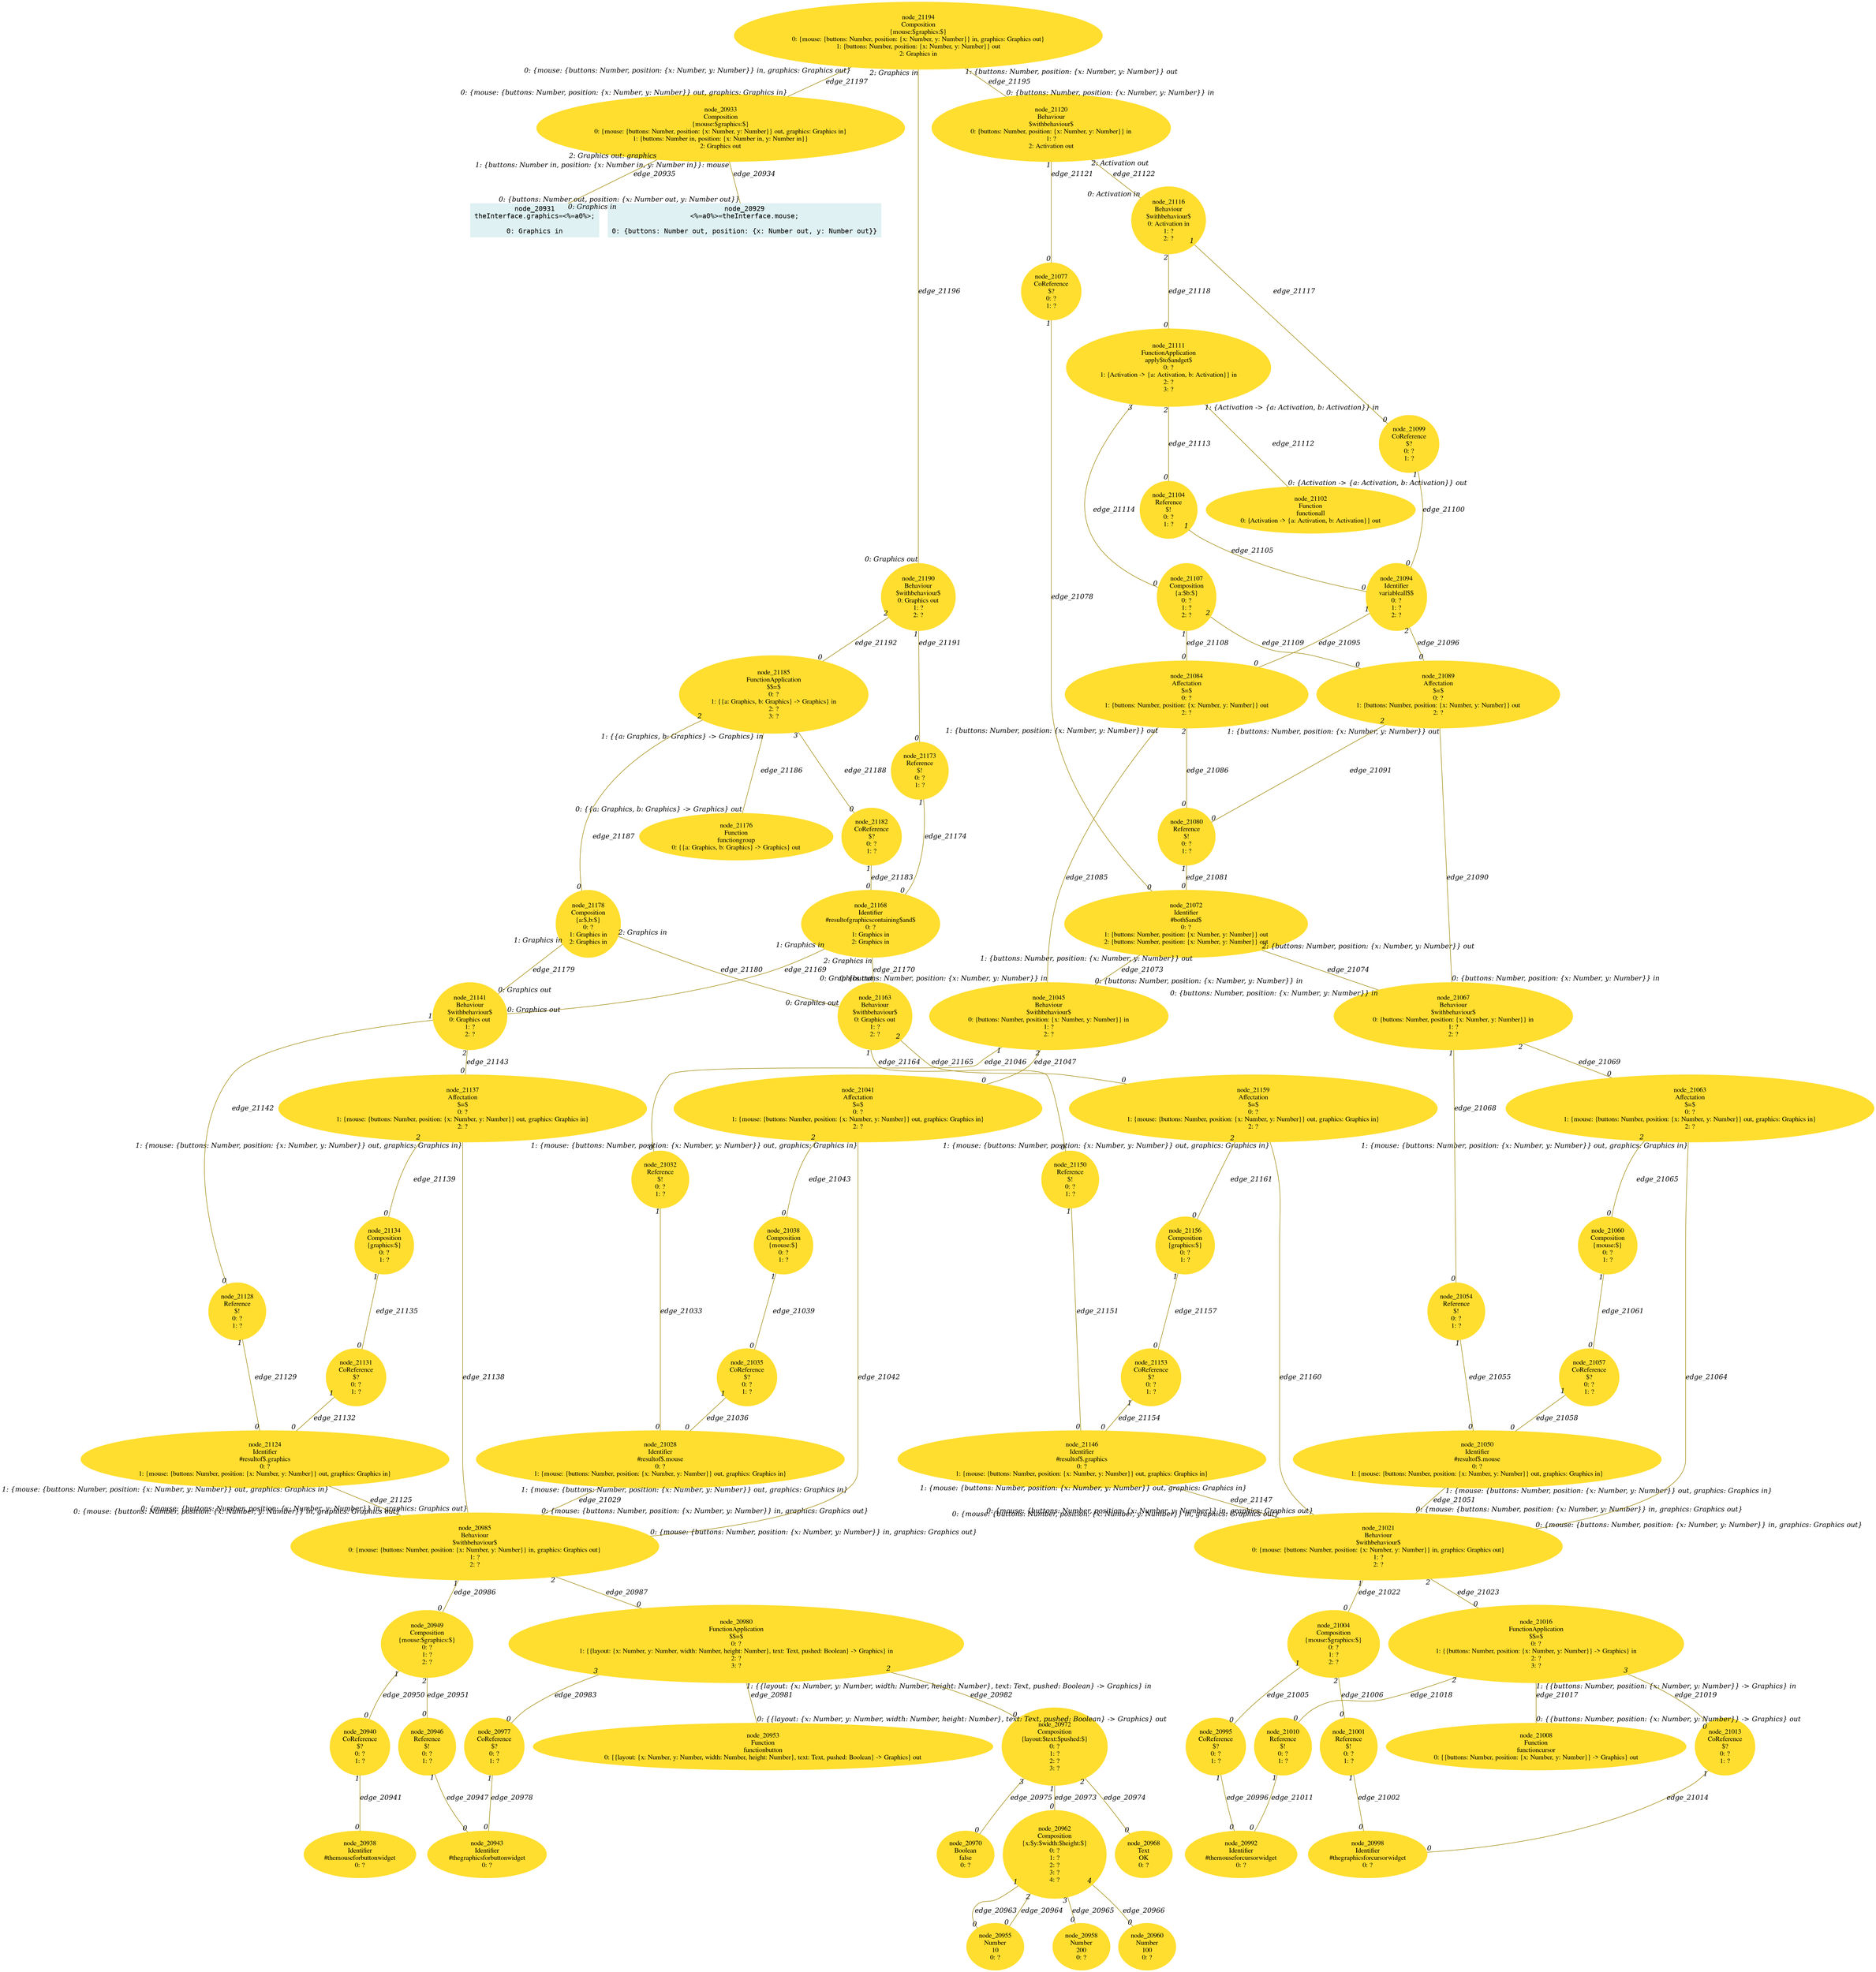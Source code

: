 digraph g{node_20929 [shape="box", style="filled", color="#dff1f2", fontname="Courier", label="node_20929
<%=a0%>=theInterface.mouse;

0: {buttons: Number out, position: {x: Number out, y: Number out}}" ]
node_20931 [shape="box", style="filled", color="#dff1f2", fontname="Courier", label="node_20931
theInterface.graphics=<%=a0%>;

0: Graphics in" ]
node_20933 [shape="ellipse", style="filled", color="#ffde2f", fontname="Times", label="node_20933
Composition
{mouse:$graphics:$}
0: {mouse: {buttons: Number, position: {x: Number, y: Number}} out, graphics: Graphics in}
1: {buttons: Number in, position: {x: Number in, y: Number in}}
2: Graphics out" ]
node_20938 [shape="ellipse", style="filled", color="#ffde2f", fontname="Times", label="node_20938
Identifier
#themouseforbuttonwidget
0: ?" ]
node_20940 [shape="ellipse", style="filled", color="#ffde2f", fontname="Times", label="node_20940
CoReference
$?
0: ?
1: ?" ]
node_20943 [shape="ellipse", style="filled", color="#ffde2f", fontname="Times", label="node_20943
Identifier
#thegraphicsforbuttonwidget
0: ?" ]
node_20946 [shape="ellipse", style="filled", color="#ffde2f", fontname="Times", label="node_20946
Reference
$!
0: ?
1: ?" ]
node_20949 [shape="ellipse", style="filled", color="#ffde2f", fontname="Times", label="node_20949
Composition
{mouse:$graphics:$}
0: ?
1: ?
2: ?" ]
node_20953 [shape="ellipse", style="filled", color="#ffde2f", fontname="Times", label="node_20953
Function
functionbutton
0: {{layout: {x: Number, y: Number, width: Number, height: Number}, text: Text, pushed: Boolean} -> Graphics} out" ]
node_20955 [shape="ellipse", style="filled", color="#ffde2f", fontname="Times", label="node_20955
Number
10
0: ?" ]
node_20958 [shape="ellipse", style="filled", color="#ffde2f", fontname="Times", label="node_20958
Number
200
0: ?" ]
node_20960 [shape="ellipse", style="filled", color="#ffde2f", fontname="Times", label="node_20960
Number
100
0: ?" ]
node_20962 [shape="ellipse", style="filled", color="#ffde2f", fontname="Times", label="node_20962
Composition
{x:$y:$width:$height:$}
0: ?
1: ?
2: ?
3: ?
4: ?" ]
node_20968 [shape="ellipse", style="filled", color="#ffde2f", fontname="Times", label="node_20968
Text
OK
0: ?" ]
node_20970 [shape="ellipse", style="filled", color="#ffde2f", fontname="Times", label="node_20970
Boolean
false
0: ?" ]
node_20972 [shape="ellipse", style="filled", color="#ffde2f", fontname="Times", label="node_20972
Composition
{layout:$text:$pushed:$}
0: ?
1: ?
2: ?
3: ?" ]
node_20977 [shape="ellipse", style="filled", color="#ffde2f", fontname="Times", label="node_20977
CoReference
$?
0: ?
1: ?" ]
node_20980 [shape="ellipse", style="filled", color="#ffde2f", fontname="Times", label="node_20980
FunctionApplication
$$=$
0: ?
1: {{layout: {x: Number, y: Number, width: Number, height: Number}, text: Text, pushed: Boolean} -> Graphics} in
2: ?
3: ?" ]
node_20985 [shape="ellipse", style="filled", color="#ffde2f", fontname="Times", label="node_20985
Behaviour
$withbehaviour$
0: {mouse: {buttons: Number, position: {x: Number, y: Number}} in, graphics: Graphics out}
1: ?
2: ?" ]
node_20992 [shape="ellipse", style="filled", color="#ffde2f", fontname="Times", label="node_20992
Identifier
#themouseforcursorwidget
0: ?" ]
node_20995 [shape="ellipse", style="filled", color="#ffde2f", fontname="Times", label="node_20995
CoReference
$?
0: ?
1: ?" ]
node_20998 [shape="ellipse", style="filled", color="#ffde2f", fontname="Times", label="node_20998
Identifier
#thegraphicsforcursorwidget
0: ?" ]
node_21001 [shape="ellipse", style="filled", color="#ffde2f", fontname="Times", label="node_21001
Reference
$!
0: ?
1: ?" ]
node_21004 [shape="ellipse", style="filled", color="#ffde2f", fontname="Times", label="node_21004
Composition
{mouse:$graphics:$}
0: ?
1: ?
2: ?" ]
node_21008 [shape="ellipse", style="filled", color="#ffde2f", fontname="Times", label="node_21008
Function
functioncursor
0: {{buttons: Number, position: {x: Number, y: Number}} -> Graphics} out" ]
node_21010 [shape="ellipse", style="filled", color="#ffde2f", fontname="Times", label="node_21010
Reference
$!
0: ?
1: ?" ]
node_21013 [shape="ellipse", style="filled", color="#ffde2f", fontname="Times", label="node_21013
CoReference
$?
0: ?
1: ?" ]
node_21016 [shape="ellipse", style="filled", color="#ffde2f", fontname="Times", label="node_21016
FunctionApplication
$$=$
0: ?
1: {{buttons: Number, position: {x: Number, y: Number}} -> Graphics} in
2: ?
3: ?" ]
node_21021 [shape="ellipse", style="filled", color="#ffde2f", fontname="Times", label="node_21021
Behaviour
$withbehaviour$
0: {mouse: {buttons: Number, position: {x: Number, y: Number}} in, graphics: Graphics out}
1: ?
2: ?" ]
node_21028 [shape="ellipse", style="filled", color="#ffde2f", fontname="Times", label="node_21028
Identifier
#resultof$.mouse
0: ?
1: {mouse: {buttons: Number, position: {x: Number, y: Number}} out, graphics: Graphics in}" ]
node_21032 [shape="ellipse", style="filled", color="#ffde2f", fontname="Times", label="node_21032
Reference
$!
0: ?
1: ?" ]
node_21035 [shape="ellipse", style="filled", color="#ffde2f", fontname="Times", label="node_21035
CoReference
$?
0: ?
1: ?" ]
node_21038 [shape="ellipse", style="filled", color="#ffde2f", fontname="Times", label="node_21038
Composition
{mouse:$}
0: ?
1: ?" ]
node_21041 [shape="ellipse", style="filled", color="#ffde2f", fontname="Times", label="node_21041
Affectation
$=$
0: ?
1: {mouse: {buttons: Number, position: {x: Number, y: Number}} out, graphics: Graphics in}
2: ?" ]
node_21045 [shape="ellipse", style="filled", color="#ffde2f", fontname="Times", label="node_21045
Behaviour
$withbehaviour$
0: {buttons: Number, position: {x: Number, y: Number}} in
1: ?
2: ?" ]
node_21050 [shape="ellipse", style="filled", color="#ffde2f", fontname="Times", label="node_21050
Identifier
#resultof$.mouse
0: ?
1: {mouse: {buttons: Number, position: {x: Number, y: Number}} out, graphics: Graphics in}" ]
node_21054 [shape="ellipse", style="filled", color="#ffde2f", fontname="Times", label="node_21054
Reference
$!
0: ?
1: ?" ]
node_21057 [shape="ellipse", style="filled", color="#ffde2f", fontname="Times", label="node_21057
CoReference
$?
0: ?
1: ?" ]
node_21060 [shape="ellipse", style="filled", color="#ffde2f", fontname="Times", label="node_21060
Composition
{mouse:$}
0: ?
1: ?" ]
node_21063 [shape="ellipse", style="filled", color="#ffde2f", fontname="Times", label="node_21063
Affectation
$=$
0: ?
1: {mouse: {buttons: Number, position: {x: Number, y: Number}} out, graphics: Graphics in}
2: ?" ]
node_21067 [shape="ellipse", style="filled", color="#ffde2f", fontname="Times", label="node_21067
Behaviour
$withbehaviour$
0: {buttons: Number, position: {x: Number, y: Number}} in
1: ?
2: ?" ]
node_21072 [shape="ellipse", style="filled", color="#ffde2f", fontname="Times", label="node_21072
Identifier
#both$and$
0: ?
1: {buttons: Number, position: {x: Number, y: Number}} out
2: {buttons: Number, position: {x: Number, y: Number}} out" ]
node_21077 [shape="ellipse", style="filled", color="#ffde2f", fontname="Times", label="node_21077
CoReference
$?
0: ?
1: ?" ]
node_21080 [shape="ellipse", style="filled", color="#ffde2f", fontname="Times", label="node_21080
Reference
$!
0: ?
1: ?" ]
node_21084 [shape="ellipse", style="filled", color="#ffde2f", fontname="Times", label="node_21084
Affectation
$=$
0: ?
1: {buttons: Number, position: {x: Number, y: Number}} out
2: ?" ]
node_21089 [shape="ellipse", style="filled", color="#ffde2f", fontname="Times", label="node_21089
Affectation
$=$
0: ?
1: {buttons: Number, position: {x: Number, y: Number}} out
2: ?" ]
node_21094 [shape="ellipse", style="filled", color="#ffde2f", fontname="Times", label="node_21094
Identifier
variableall$$
0: ?
1: ?
2: ?" ]
node_21099 [shape="ellipse", style="filled", color="#ffde2f", fontname="Times", label="node_21099
CoReference
$?
0: ?
1: ?" ]
node_21102 [shape="ellipse", style="filled", color="#ffde2f", fontname="Times", label="node_21102
Function
functionall
0: {Activation -> {a: Activation, b: Activation}} out" ]
node_21104 [shape="ellipse", style="filled", color="#ffde2f", fontname="Times", label="node_21104
Reference
$!
0: ?
1: ?" ]
node_21107 [shape="ellipse", style="filled", color="#ffde2f", fontname="Times", label="node_21107
Composition
{a:$b:$}
0: ?
1: ?
2: ?" ]
node_21111 [shape="ellipse", style="filled", color="#ffde2f", fontname="Times", label="node_21111
FunctionApplication
apply$to$andget$
0: ?
1: {Activation -> {a: Activation, b: Activation}} in
2: ?
3: ?" ]
node_21116 [shape="ellipse", style="filled", color="#ffde2f", fontname="Times", label="node_21116
Behaviour
$withbehaviour$
0: Activation in
1: ?
2: ?" ]
node_21120 [shape="ellipse", style="filled", color="#ffde2f", fontname="Times", label="node_21120
Behaviour
$withbehaviour$
0: {buttons: Number, position: {x: Number, y: Number}} in
1: ?
2: Activation out" ]
node_21124 [shape="ellipse", style="filled", color="#ffde2f", fontname="Times", label="node_21124
Identifier
#resultof$.graphics
0: ?
1: {mouse: {buttons: Number, position: {x: Number, y: Number}} out, graphics: Graphics in}" ]
node_21128 [shape="ellipse", style="filled", color="#ffde2f", fontname="Times", label="node_21128
Reference
$!
0: ?
1: ?" ]
node_21131 [shape="ellipse", style="filled", color="#ffde2f", fontname="Times", label="node_21131
CoReference
$?
0: ?
1: ?" ]
node_21134 [shape="ellipse", style="filled", color="#ffde2f", fontname="Times", label="node_21134
Composition
{graphics:$}
0: ?
1: ?" ]
node_21137 [shape="ellipse", style="filled", color="#ffde2f", fontname="Times", label="node_21137
Affectation
$=$
0: ?
1: {mouse: {buttons: Number, position: {x: Number, y: Number}} out, graphics: Graphics in}
2: ?" ]
node_21141 [shape="ellipse", style="filled", color="#ffde2f", fontname="Times", label="node_21141
Behaviour
$withbehaviour$
0: Graphics out
1: ?
2: ?" ]
node_21146 [shape="ellipse", style="filled", color="#ffde2f", fontname="Times", label="node_21146
Identifier
#resultof$.graphics
0: ?
1: {mouse: {buttons: Number, position: {x: Number, y: Number}} out, graphics: Graphics in}" ]
node_21150 [shape="ellipse", style="filled", color="#ffde2f", fontname="Times", label="node_21150
Reference
$!
0: ?
1: ?" ]
node_21153 [shape="ellipse", style="filled", color="#ffde2f", fontname="Times", label="node_21153
CoReference
$?
0: ?
1: ?" ]
node_21156 [shape="ellipse", style="filled", color="#ffde2f", fontname="Times", label="node_21156
Composition
{graphics:$}
0: ?
1: ?" ]
node_21159 [shape="ellipse", style="filled", color="#ffde2f", fontname="Times", label="node_21159
Affectation
$=$
0: ?
1: {mouse: {buttons: Number, position: {x: Number, y: Number}} out, graphics: Graphics in}
2: ?" ]
node_21163 [shape="ellipse", style="filled", color="#ffde2f", fontname="Times", label="node_21163
Behaviour
$withbehaviour$
0: Graphics out
1: ?
2: ?" ]
node_21168 [shape="ellipse", style="filled", color="#ffde2f", fontname="Times", label="node_21168
Identifier
#resultofgraphicscontaining$and$
0: ?
1: Graphics in
2: Graphics in" ]
node_21173 [shape="ellipse", style="filled", color="#ffde2f", fontname="Times", label="node_21173
Reference
$!
0: ?
1: ?" ]
node_21176 [shape="ellipse", style="filled", color="#ffde2f", fontname="Times", label="node_21176
Function
functiongroup
0: {{a: Graphics, b: Graphics} -> Graphics} out" ]
node_21178 [shape="ellipse", style="filled", color="#ffde2f", fontname="Times", label="node_21178
Composition
{a:$,b:$}
0: ?
1: Graphics in
2: Graphics in" ]
node_21182 [shape="ellipse", style="filled", color="#ffde2f", fontname="Times", label="node_21182
CoReference
$?
0: ?
1: ?" ]
node_21185 [shape="ellipse", style="filled", color="#ffde2f", fontname="Times", label="node_21185
FunctionApplication
$$=$
0: ?
1: {{a: Graphics, b: Graphics} -> Graphics} in
2: ?
3: ?" ]
node_21190 [shape="ellipse", style="filled", color="#ffde2f", fontname="Times", label="node_21190
Behaviour
$withbehaviour$
0: Graphics out
1: ?
2: ?" ]
node_21194 [shape="ellipse", style="filled", color="#ffde2f", fontname="Times", label="node_21194
Composition
{mouse:$graphics:$}
0: {mouse: {buttons: Number, position: {x: Number, y: Number}} in, graphics: Graphics out}
1: {buttons: Number, position: {x: Number, y: Number}} out
2: Graphics in" ]
node_20933 -> node_20929 [dir=none, arrowHead=none, fontname="Times-Italic", arrowsize=1, color="#9d8400", label="edge_20934",  headlabel="0: {buttons: Number out, position: {x: Number out, y: Number out}}", taillabel="1: {buttons: Number in, position: {x: Number in, y: Number in}}: mouse" ]
node_20933 -> node_20931 [dir=none, arrowHead=none, fontname="Times-Italic", arrowsize=1, color="#9d8400", label="edge_20935",  headlabel="0: Graphics in", taillabel="2: Graphics out: graphics" ]
node_20940 -> node_20938 [dir=none, arrowHead=none, fontname="Times-Italic", arrowsize=1, color="#9d8400", label="edge_20941",  headlabel="0", taillabel="1" ]
node_20946 -> node_20943 [dir=none, arrowHead=none, fontname="Times-Italic", arrowsize=1, color="#9d8400", label="edge_20947",  headlabel="0", taillabel="1" ]
node_20949 -> node_20940 [dir=none, arrowHead=none, fontname="Times-Italic", arrowsize=1, color="#9d8400", label="edge_20950",  headlabel="0", taillabel="1" ]
node_20949 -> node_20946 [dir=none, arrowHead=none, fontname="Times-Italic", arrowsize=1, color="#9d8400", label="edge_20951",  headlabel="0", taillabel="2" ]
node_20962 -> node_20955 [dir=none, arrowHead=none, fontname="Times-Italic", arrowsize=1, color="#9d8400", label="edge_20963",  headlabel="0", taillabel="1" ]
node_20962 -> node_20955 [dir=none, arrowHead=none, fontname="Times-Italic", arrowsize=1, color="#9d8400", label="edge_20964",  headlabel="0", taillabel="2" ]
node_20962 -> node_20958 [dir=none, arrowHead=none, fontname="Times-Italic", arrowsize=1, color="#9d8400", label="edge_20965",  headlabel="0", taillabel="3" ]
node_20962 -> node_20960 [dir=none, arrowHead=none, fontname="Times-Italic", arrowsize=1, color="#9d8400", label="edge_20966",  headlabel="0", taillabel="4" ]
node_20972 -> node_20962 [dir=none, arrowHead=none, fontname="Times-Italic", arrowsize=1, color="#9d8400", label="edge_20973",  headlabel="0", taillabel="1" ]
node_20972 -> node_20968 [dir=none, arrowHead=none, fontname="Times-Italic", arrowsize=1, color="#9d8400", label="edge_20974",  headlabel="0", taillabel="2" ]
node_20972 -> node_20970 [dir=none, arrowHead=none, fontname="Times-Italic", arrowsize=1, color="#9d8400", label="edge_20975",  headlabel="0", taillabel="3" ]
node_20977 -> node_20943 [dir=none, arrowHead=none, fontname="Times-Italic", arrowsize=1, color="#9d8400", label="edge_20978",  headlabel="0", taillabel="1" ]
node_20980 -> node_20953 [dir=none, arrowHead=none, fontname="Times-Italic", arrowsize=1, color="#9d8400", label="edge_20981",  headlabel="0: {{layout: {x: Number, y: Number, width: Number, height: Number}, text: Text, pushed: Boolean} -> Graphics} out", taillabel="1: {{layout: {x: Number, y: Number, width: Number, height: Number}, text: Text, pushed: Boolean} -> Graphics} in" ]
node_20980 -> node_20972 [dir=none, arrowHead=none, fontname="Times-Italic", arrowsize=1, color="#9d8400", label="edge_20982",  headlabel="0", taillabel="2" ]
node_20980 -> node_20977 [dir=none, arrowHead=none, fontname="Times-Italic", arrowsize=1, color="#9d8400", label="edge_20983",  headlabel="0", taillabel="3" ]
node_20985 -> node_20949 [dir=none, arrowHead=none, fontname="Times-Italic", arrowsize=1, color="#9d8400", label="edge_20986",  headlabel="0", taillabel="1" ]
node_20985 -> node_20980 [dir=none, arrowHead=none, fontname="Times-Italic", arrowsize=1, color="#9d8400", label="edge_20987",  headlabel="0", taillabel="2" ]
node_20995 -> node_20992 [dir=none, arrowHead=none, fontname="Times-Italic", arrowsize=1, color="#9d8400", label="edge_20996",  headlabel="0", taillabel="1" ]
node_21001 -> node_20998 [dir=none, arrowHead=none, fontname="Times-Italic", arrowsize=1, color="#9d8400", label="edge_21002",  headlabel="0", taillabel="1" ]
node_21004 -> node_20995 [dir=none, arrowHead=none, fontname="Times-Italic", arrowsize=1, color="#9d8400", label="edge_21005",  headlabel="0", taillabel="1" ]
node_21004 -> node_21001 [dir=none, arrowHead=none, fontname="Times-Italic", arrowsize=1, color="#9d8400", label="edge_21006",  headlabel="0", taillabel="2" ]
node_21010 -> node_20992 [dir=none, arrowHead=none, fontname="Times-Italic", arrowsize=1, color="#9d8400", label="edge_21011",  headlabel="0", taillabel="1" ]
node_21013 -> node_20998 [dir=none, arrowHead=none, fontname="Times-Italic", arrowsize=1, color="#9d8400", label="edge_21014",  headlabel="0", taillabel="1" ]
node_21016 -> node_21008 [dir=none, arrowHead=none, fontname="Times-Italic", arrowsize=1, color="#9d8400", label="edge_21017",  headlabel="0: {{buttons: Number, position: {x: Number, y: Number}} -> Graphics} out", taillabel="1: {{buttons: Number, position: {x: Number, y: Number}} -> Graphics} in" ]
node_21016 -> node_21010 [dir=none, arrowHead=none, fontname="Times-Italic", arrowsize=1, color="#9d8400", label="edge_21018",  headlabel="0", taillabel="2" ]
node_21016 -> node_21013 [dir=none, arrowHead=none, fontname="Times-Italic", arrowsize=1, color="#9d8400", label="edge_21019",  headlabel="0", taillabel="3" ]
node_21021 -> node_21004 [dir=none, arrowHead=none, fontname="Times-Italic", arrowsize=1, color="#9d8400", label="edge_21022",  headlabel="0", taillabel="1" ]
node_21021 -> node_21016 [dir=none, arrowHead=none, fontname="Times-Italic", arrowsize=1, color="#9d8400", label="edge_21023",  headlabel="0", taillabel="2" ]
node_21028 -> node_20985 [dir=none, arrowHead=none, fontname="Times-Italic", arrowsize=1, color="#9d8400", label="edge_21029",  headlabel="0: {mouse: {buttons: Number, position: {x: Number, y: Number}} in, graphics: Graphics out}", taillabel="1: {mouse: {buttons: Number, position: {x: Number, y: Number}} out, graphics: Graphics in}" ]
node_21032 -> node_21028 [dir=none, arrowHead=none, fontname="Times-Italic", arrowsize=1, color="#9d8400", label="edge_21033",  headlabel="0", taillabel="1" ]
node_21035 -> node_21028 [dir=none, arrowHead=none, fontname="Times-Italic", arrowsize=1, color="#9d8400", label="edge_21036",  headlabel="0", taillabel="1" ]
node_21038 -> node_21035 [dir=none, arrowHead=none, fontname="Times-Italic", arrowsize=1, color="#9d8400", label="edge_21039",  headlabel="0", taillabel="1" ]
node_21041 -> node_20985 [dir=none, arrowHead=none, fontname="Times-Italic", arrowsize=1, color="#9d8400", label="edge_21042",  headlabel="0: {mouse: {buttons: Number, position: {x: Number, y: Number}} in, graphics: Graphics out}", taillabel="1: {mouse: {buttons: Number, position: {x: Number, y: Number}} out, graphics: Graphics in}" ]
node_21041 -> node_21038 [dir=none, arrowHead=none, fontname="Times-Italic", arrowsize=1, color="#9d8400", label="edge_21043",  headlabel="0", taillabel="2" ]
node_21045 -> node_21032 [dir=none, arrowHead=none, fontname="Times-Italic", arrowsize=1, color="#9d8400", label="edge_21046",  headlabel="0", taillabel="1" ]
node_21045 -> node_21041 [dir=none, arrowHead=none, fontname="Times-Italic", arrowsize=1, color="#9d8400", label="edge_21047",  headlabel="0", taillabel="2" ]
node_21050 -> node_21021 [dir=none, arrowHead=none, fontname="Times-Italic", arrowsize=1, color="#9d8400", label="edge_21051",  headlabel="0: {mouse: {buttons: Number, position: {x: Number, y: Number}} in, graphics: Graphics out}", taillabel="1: {mouse: {buttons: Number, position: {x: Number, y: Number}} out, graphics: Graphics in}" ]
node_21054 -> node_21050 [dir=none, arrowHead=none, fontname="Times-Italic", arrowsize=1, color="#9d8400", label="edge_21055",  headlabel="0", taillabel="1" ]
node_21057 -> node_21050 [dir=none, arrowHead=none, fontname="Times-Italic", arrowsize=1, color="#9d8400", label="edge_21058",  headlabel="0", taillabel="1" ]
node_21060 -> node_21057 [dir=none, arrowHead=none, fontname="Times-Italic", arrowsize=1, color="#9d8400", label="edge_21061",  headlabel="0", taillabel="1" ]
node_21063 -> node_21021 [dir=none, arrowHead=none, fontname="Times-Italic", arrowsize=1, color="#9d8400", label="edge_21064",  headlabel="0: {mouse: {buttons: Number, position: {x: Number, y: Number}} in, graphics: Graphics out}", taillabel="1: {mouse: {buttons: Number, position: {x: Number, y: Number}} out, graphics: Graphics in}" ]
node_21063 -> node_21060 [dir=none, arrowHead=none, fontname="Times-Italic", arrowsize=1, color="#9d8400", label="edge_21065",  headlabel="0", taillabel="2" ]
node_21067 -> node_21054 [dir=none, arrowHead=none, fontname="Times-Italic", arrowsize=1, color="#9d8400", label="edge_21068",  headlabel="0", taillabel="1" ]
node_21067 -> node_21063 [dir=none, arrowHead=none, fontname="Times-Italic", arrowsize=1, color="#9d8400", label="edge_21069",  headlabel="0", taillabel="2" ]
node_21072 -> node_21045 [dir=none, arrowHead=none, fontname="Times-Italic", arrowsize=1, color="#9d8400", label="edge_21073",  headlabel="0: {buttons: Number, position: {x: Number, y: Number}} in", taillabel="1: {buttons: Number, position: {x: Number, y: Number}} out" ]
node_21072 -> node_21067 [dir=none, arrowHead=none, fontname="Times-Italic", arrowsize=1, color="#9d8400", label="edge_21074",  headlabel="0: {buttons: Number, position: {x: Number, y: Number}} in", taillabel="2: {buttons: Number, position: {x: Number, y: Number}} out" ]
node_21077 -> node_21072 [dir=none, arrowHead=none, fontname="Times-Italic", arrowsize=1, color="#9d8400", label="edge_21078",  headlabel="0", taillabel="1" ]
node_21080 -> node_21072 [dir=none, arrowHead=none, fontname="Times-Italic", arrowsize=1, color="#9d8400", label="edge_21081",  headlabel="0", taillabel="1" ]
node_21084 -> node_21045 [dir=none, arrowHead=none, fontname="Times-Italic", arrowsize=1, color="#9d8400", label="edge_21085",  headlabel="0: {buttons: Number, position: {x: Number, y: Number}} in", taillabel="1: {buttons: Number, position: {x: Number, y: Number}} out" ]
node_21084 -> node_21080 [dir=none, arrowHead=none, fontname="Times-Italic", arrowsize=1, color="#9d8400", label="edge_21086",  headlabel="0", taillabel="2" ]
node_21089 -> node_21067 [dir=none, arrowHead=none, fontname="Times-Italic", arrowsize=1, color="#9d8400", label="edge_21090",  headlabel="0: {buttons: Number, position: {x: Number, y: Number}} in", taillabel="1: {buttons: Number, position: {x: Number, y: Number}} out" ]
node_21089 -> node_21080 [dir=none, arrowHead=none, fontname="Times-Italic", arrowsize=1, color="#9d8400", label="edge_21091",  headlabel="0", taillabel="2" ]
node_21094 -> node_21084 [dir=none, arrowHead=none, fontname="Times-Italic", arrowsize=1, color="#9d8400", label="edge_21095",  headlabel="0", taillabel="1" ]
node_21094 -> node_21089 [dir=none, arrowHead=none, fontname="Times-Italic", arrowsize=1, color="#9d8400", label="edge_21096",  headlabel="0", taillabel="2" ]
node_21099 -> node_21094 [dir=none, arrowHead=none, fontname="Times-Italic", arrowsize=1, color="#9d8400", label="edge_21100",  headlabel="0", taillabel="1" ]
node_21104 -> node_21094 [dir=none, arrowHead=none, fontname="Times-Italic", arrowsize=1, color="#9d8400", label="edge_21105",  headlabel="0", taillabel="1" ]
node_21107 -> node_21084 [dir=none, arrowHead=none, fontname="Times-Italic", arrowsize=1, color="#9d8400", label="edge_21108",  headlabel="0", taillabel="1" ]
node_21107 -> node_21089 [dir=none, arrowHead=none, fontname="Times-Italic", arrowsize=1, color="#9d8400", label="edge_21109",  headlabel="0", taillabel="2" ]
node_21111 -> node_21102 [dir=none, arrowHead=none, fontname="Times-Italic", arrowsize=1, color="#9d8400", label="edge_21112",  headlabel="0: {Activation -> {a: Activation, b: Activation}} out", taillabel="1: {Activation -> {a: Activation, b: Activation}} in" ]
node_21111 -> node_21104 [dir=none, arrowHead=none, fontname="Times-Italic", arrowsize=1, color="#9d8400", label="edge_21113",  headlabel="0", taillabel="2" ]
node_21111 -> node_21107 [dir=none, arrowHead=none, fontname="Times-Italic", arrowsize=1, color="#9d8400", label="edge_21114",  headlabel="0", taillabel="3" ]
node_21116 -> node_21099 [dir=none, arrowHead=none, fontname="Times-Italic", arrowsize=1, color="#9d8400", label="edge_21117",  headlabel="0", taillabel="1" ]
node_21116 -> node_21111 [dir=none, arrowHead=none, fontname="Times-Italic", arrowsize=1, color="#9d8400", label="edge_21118",  headlabel="0", taillabel="2" ]
node_21120 -> node_21077 [dir=none, arrowHead=none, fontname="Times-Italic", arrowsize=1, color="#9d8400", label="edge_21121",  headlabel="0", taillabel="1" ]
node_21120 -> node_21116 [dir=none, arrowHead=none, fontname="Times-Italic", arrowsize=1, color="#9d8400", label="edge_21122",  headlabel="0: Activation in", taillabel="2: Activation out" ]
node_21124 -> node_20985 [dir=none, arrowHead=none, fontname="Times-Italic", arrowsize=1, color="#9d8400", label="edge_21125",  headlabel="0: {mouse: {buttons: Number, position: {x: Number, y: Number}} in, graphics: Graphics out}", taillabel="1: {mouse: {buttons: Number, position: {x: Number, y: Number}} out, graphics: Graphics in}" ]
node_21128 -> node_21124 [dir=none, arrowHead=none, fontname="Times-Italic", arrowsize=1, color="#9d8400", label="edge_21129",  headlabel="0", taillabel="1" ]
node_21131 -> node_21124 [dir=none, arrowHead=none, fontname="Times-Italic", arrowsize=1, color="#9d8400", label="edge_21132",  headlabel="0", taillabel="1" ]
node_21134 -> node_21131 [dir=none, arrowHead=none, fontname="Times-Italic", arrowsize=1, color="#9d8400", label="edge_21135",  headlabel="0", taillabel="1" ]
node_21137 -> node_20985 [dir=none, arrowHead=none, fontname="Times-Italic", arrowsize=1, color="#9d8400", label="edge_21138",  headlabel="0: {mouse: {buttons: Number, position: {x: Number, y: Number}} in, graphics: Graphics out}", taillabel="1: {mouse: {buttons: Number, position: {x: Number, y: Number}} out, graphics: Graphics in}" ]
node_21137 -> node_21134 [dir=none, arrowHead=none, fontname="Times-Italic", arrowsize=1, color="#9d8400", label="edge_21139",  headlabel="0", taillabel="2" ]
node_21141 -> node_21128 [dir=none, arrowHead=none, fontname="Times-Italic", arrowsize=1, color="#9d8400", label="edge_21142",  headlabel="0", taillabel="1" ]
node_21141 -> node_21137 [dir=none, arrowHead=none, fontname="Times-Italic", arrowsize=1, color="#9d8400", label="edge_21143",  headlabel="0", taillabel="2" ]
node_21146 -> node_21021 [dir=none, arrowHead=none, fontname="Times-Italic", arrowsize=1, color="#9d8400", label="edge_21147",  headlabel="0: {mouse: {buttons: Number, position: {x: Number, y: Number}} in, graphics: Graphics out}", taillabel="1: {mouse: {buttons: Number, position: {x: Number, y: Number}} out, graphics: Graphics in}" ]
node_21150 -> node_21146 [dir=none, arrowHead=none, fontname="Times-Italic", arrowsize=1, color="#9d8400", label="edge_21151",  headlabel="0", taillabel="1" ]
node_21153 -> node_21146 [dir=none, arrowHead=none, fontname="Times-Italic", arrowsize=1, color="#9d8400", label="edge_21154",  headlabel="0", taillabel="1" ]
node_21156 -> node_21153 [dir=none, arrowHead=none, fontname="Times-Italic", arrowsize=1, color="#9d8400", label="edge_21157",  headlabel="0", taillabel="1" ]
node_21159 -> node_21021 [dir=none, arrowHead=none, fontname="Times-Italic", arrowsize=1, color="#9d8400", label="edge_21160",  headlabel="0: {mouse: {buttons: Number, position: {x: Number, y: Number}} in, graphics: Graphics out}", taillabel="1: {mouse: {buttons: Number, position: {x: Number, y: Number}} out, graphics: Graphics in}" ]
node_21159 -> node_21156 [dir=none, arrowHead=none, fontname="Times-Italic", arrowsize=1, color="#9d8400", label="edge_21161",  headlabel="0", taillabel="2" ]
node_21163 -> node_21150 [dir=none, arrowHead=none, fontname="Times-Italic", arrowsize=1, color="#9d8400", label="edge_21164",  headlabel="0", taillabel="1" ]
node_21163 -> node_21159 [dir=none, arrowHead=none, fontname="Times-Italic", arrowsize=1, color="#9d8400", label="edge_21165",  headlabel="0", taillabel="2" ]
node_21168 -> node_21141 [dir=none, arrowHead=none, fontname="Times-Italic", arrowsize=1, color="#9d8400", label="edge_21169",  headlabel="0: Graphics out", taillabel="1: Graphics in" ]
node_21168 -> node_21163 [dir=none, arrowHead=none, fontname="Times-Italic", arrowsize=1, color="#9d8400", label="edge_21170",  headlabel="0: Graphics out", taillabel="2: Graphics in" ]
node_21173 -> node_21168 [dir=none, arrowHead=none, fontname="Times-Italic", arrowsize=1, color="#9d8400", label="edge_21174",  headlabel="0", taillabel="1" ]
node_21178 -> node_21141 [dir=none, arrowHead=none, fontname="Times-Italic", arrowsize=1, color="#9d8400", label="edge_21179",  headlabel="0: Graphics out", taillabel="1: Graphics in" ]
node_21178 -> node_21163 [dir=none, arrowHead=none, fontname="Times-Italic", arrowsize=1, color="#9d8400", label="edge_21180",  headlabel="0: Graphics out", taillabel="2: Graphics in" ]
node_21182 -> node_21168 [dir=none, arrowHead=none, fontname="Times-Italic", arrowsize=1, color="#9d8400", label="edge_21183",  headlabel="0", taillabel="1" ]
node_21185 -> node_21176 [dir=none, arrowHead=none, fontname="Times-Italic", arrowsize=1, color="#9d8400", label="edge_21186",  headlabel="0: {{a: Graphics, b: Graphics} -> Graphics} out", taillabel="1: {{a: Graphics, b: Graphics} -> Graphics} in" ]
node_21185 -> node_21178 [dir=none, arrowHead=none, fontname="Times-Italic", arrowsize=1, color="#9d8400", label="edge_21187",  headlabel="0", taillabel="2" ]
node_21185 -> node_21182 [dir=none, arrowHead=none, fontname="Times-Italic", arrowsize=1, color="#9d8400", label="edge_21188",  headlabel="0", taillabel="3" ]
node_21190 -> node_21173 [dir=none, arrowHead=none, fontname="Times-Italic", arrowsize=1, color="#9d8400", label="edge_21191",  headlabel="0", taillabel="1" ]
node_21190 -> node_21185 [dir=none, arrowHead=none, fontname="Times-Italic", arrowsize=1, color="#9d8400", label="edge_21192",  headlabel="0", taillabel="2" ]
node_21194 -> node_21120 [dir=none, arrowHead=none, fontname="Times-Italic", arrowsize=1, color="#9d8400", label="edge_21195",  headlabel="0: {buttons: Number, position: {x: Number, y: Number}} in", taillabel="1: {buttons: Number, position: {x: Number, y: Number}} out" ]
node_21194 -> node_21190 [dir=none, arrowHead=none, fontname="Times-Italic", arrowsize=1, color="#9d8400", label="edge_21196",  headlabel="0: Graphics out", taillabel="2: Graphics in" ]
node_21194 -> node_20933 [dir=none, arrowHead=none, fontname="Times-Italic", arrowsize=1, color="#9d8400", label="edge_21197",  headlabel="0: {mouse: {buttons: Number, position: {x: Number, y: Number}} out, graphics: Graphics in}", taillabel="0: {mouse: {buttons: Number, position: {x: Number, y: Number}} in, graphics: Graphics out}" ]
}